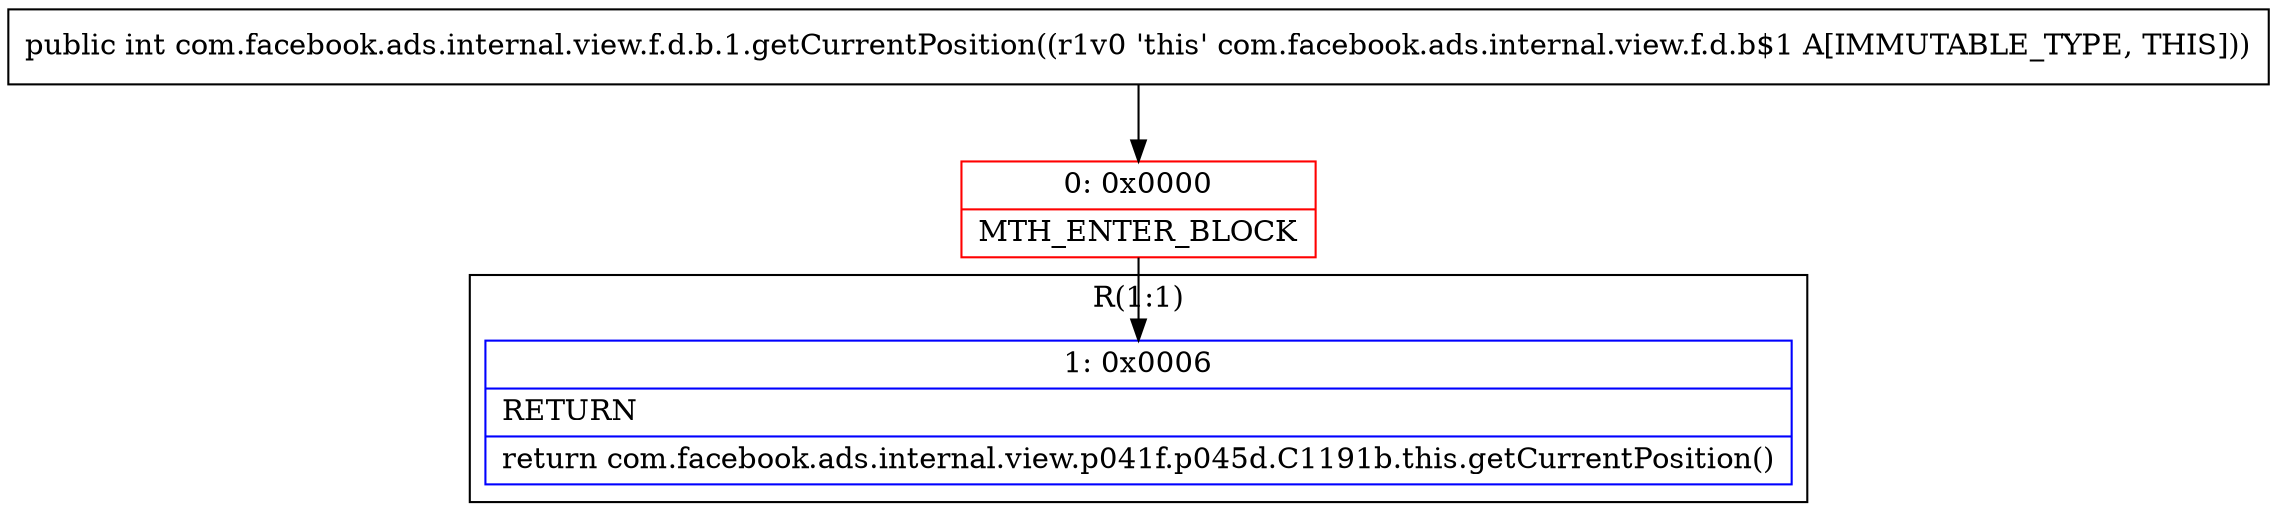digraph "CFG forcom.facebook.ads.internal.view.f.d.b.1.getCurrentPosition()I" {
subgraph cluster_Region_1851773302 {
label = "R(1:1)";
node [shape=record,color=blue];
Node_1 [shape=record,label="{1\:\ 0x0006|RETURN\l|return com.facebook.ads.internal.view.p041f.p045d.C1191b.this.getCurrentPosition()\l}"];
}
Node_0 [shape=record,color=red,label="{0\:\ 0x0000|MTH_ENTER_BLOCK\l}"];
MethodNode[shape=record,label="{public int com.facebook.ads.internal.view.f.d.b.1.getCurrentPosition((r1v0 'this' com.facebook.ads.internal.view.f.d.b$1 A[IMMUTABLE_TYPE, THIS])) }"];
MethodNode -> Node_0;
Node_0 -> Node_1;
}

